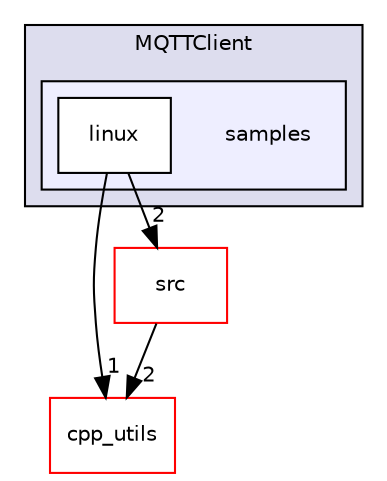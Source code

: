 digraph "esp32-snippets/networking/mqtt/paho_mqtt_embedded_c/MQTTClient/samples" {
  compound=true
  node [ fontsize="10", fontname="Helvetica"];
  edge [ labelfontsize="10", labelfontname="Helvetica"];
  subgraph clusterdir_6a8d93c98e4489f281da583b67454e53 {
    graph [ bgcolor="#ddddee", pencolor="black", label="MQTTClient" fontname="Helvetica", fontsize="10", URL="dir_6a8d93c98e4489f281da583b67454e53.html"]
  subgraph clusterdir_0baca8c1d6ff634d0948bfb4e762b69c {
    graph [ bgcolor="#eeeeff", pencolor="black", label="" URL="dir_0baca8c1d6ff634d0948bfb4e762b69c.html"];
    dir_0baca8c1d6ff634d0948bfb4e762b69c [shape=plaintext label="samples"];
    dir_8e0b8eb8e5e3d24d4eb64d0fed13afeb [shape=box label="linux" color="black" fillcolor="white" style="filled" URL="dir_8e0b8eb8e5e3d24d4eb64d0fed13afeb.html"];
  }
  }
  dir_e66062f3a4d2a5b6b6746a6b0f9c85ac [shape=box label="cpp_utils" fillcolor="white" style="filled" color="red" URL="dir_e66062f3a4d2a5b6b6746a6b0f9c85ac.html"];
  dir_d26eb8a9337201d4147d4b6391c76f4b [shape=box label="src" fillcolor="white" style="filled" color="red" URL="dir_d26eb8a9337201d4147d4b6391c76f4b.html"];
  dir_8e0b8eb8e5e3d24d4eb64d0fed13afeb->dir_e66062f3a4d2a5b6b6746a6b0f9c85ac [headlabel="1", labeldistance=1.5 headhref="dir_000074_000062.html"];
  dir_8e0b8eb8e5e3d24d4eb64d0fed13afeb->dir_d26eb8a9337201d4147d4b6391c76f4b [headlabel="2", labeldistance=1.5 headhref="dir_000074_000125.html"];
  dir_d26eb8a9337201d4147d4b6391c76f4b->dir_e66062f3a4d2a5b6b6746a6b0f9c85ac [headlabel="2", labeldistance=1.5 headhref="dir_000125_000062.html"];
}
